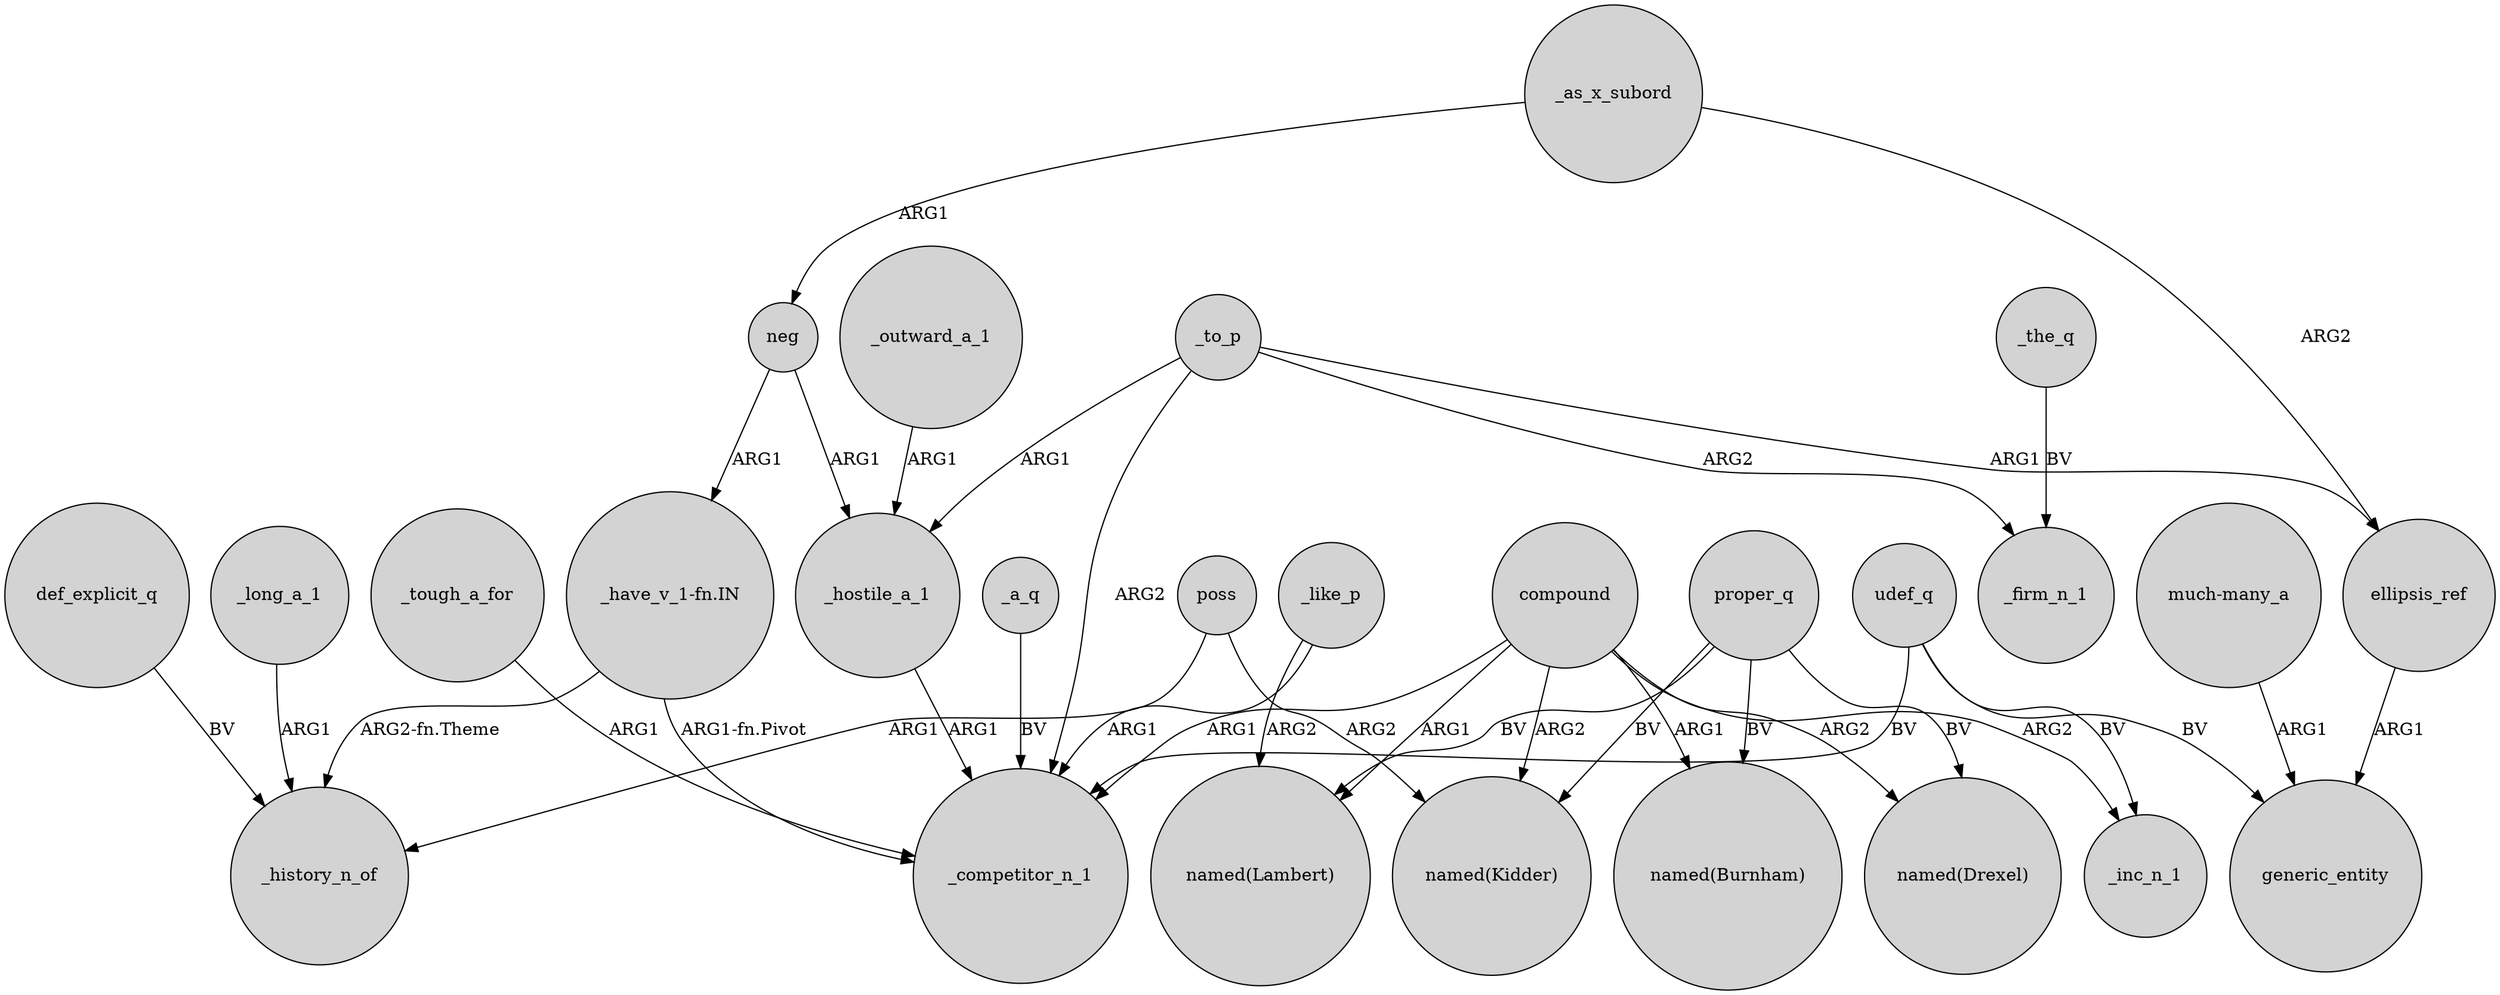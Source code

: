 digraph {
	node [shape=circle style=filled]
	compound -> "named(Kidder)" [label=ARG2]
	poss -> "named(Kidder)" [label=ARG2]
	udef_q -> _inc_n_1 [label=BV]
	udef_q -> generic_entity [label=BV]
	def_explicit_q -> _history_n_of [label=BV]
	neg -> "_have_v_1-fn.IN" [label=ARG1]
	"much-many_a" -> generic_entity [label=ARG1]
	compound -> _competitor_n_1 [label=ARG1]
	_a_q -> _competitor_n_1 [label=BV]
	proper_q -> "named(Lambert)" [label=BV]
	proper_q -> "named(Drexel)" [label=BV]
	compound -> "named(Lambert)" [label=ARG1]
	"_have_v_1-fn.IN" -> _competitor_n_1 [label="ARG1-fn.Pivot"]
	_as_x_subord -> neg [label=ARG1]
	_like_p -> "named(Lambert)" [label=ARG2]
	_to_p -> _hostile_a_1 [label=ARG1]
	_to_p -> _firm_n_1 [label=ARG2]
	_outward_a_1 -> _hostile_a_1 [label=ARG1]
	compound -> "named(Drexel)" [label=ARG2]
	proper_q -> "named(Kidder)" [label=BV]
	proper_q -> "named(Burnham)" [label=BV]
	poss -> _history_n_of [label=ARG1]
	_long_a_1 -> _history_n_of [label=ARG1]
	_like_p -> _competitor_n_1 [label=ARG1]
	_tough_a_for -> _competitor_n_1 [label=ARG1]
	compound -> "named(Burnham)" [label=ARG1]
	_the_q -> _firm_n_1 [label=BV]
	_to_p -> ellipsis_ref [label=ARG1]
	_as_x_subord -> ellipsis_ref [label=ARG2]
	neg -> _hostile_a_1 [label=ARG1]
	udef_q -> _competitor_n_1 [label=BV]
	ellipsis_ref -> generic_entity [label=ARG1]
	compound -> _inc_n_1 [label=ARG2]
	_hostile_a_1 -> _competitor_n_1 [label=ARG1]
	"_have_v_1-fn.IN" -> _history_n_of [label="ARG2-fn.Theme"]
	_to_p -> _competitor_n_1 [label=ARG2]
}
